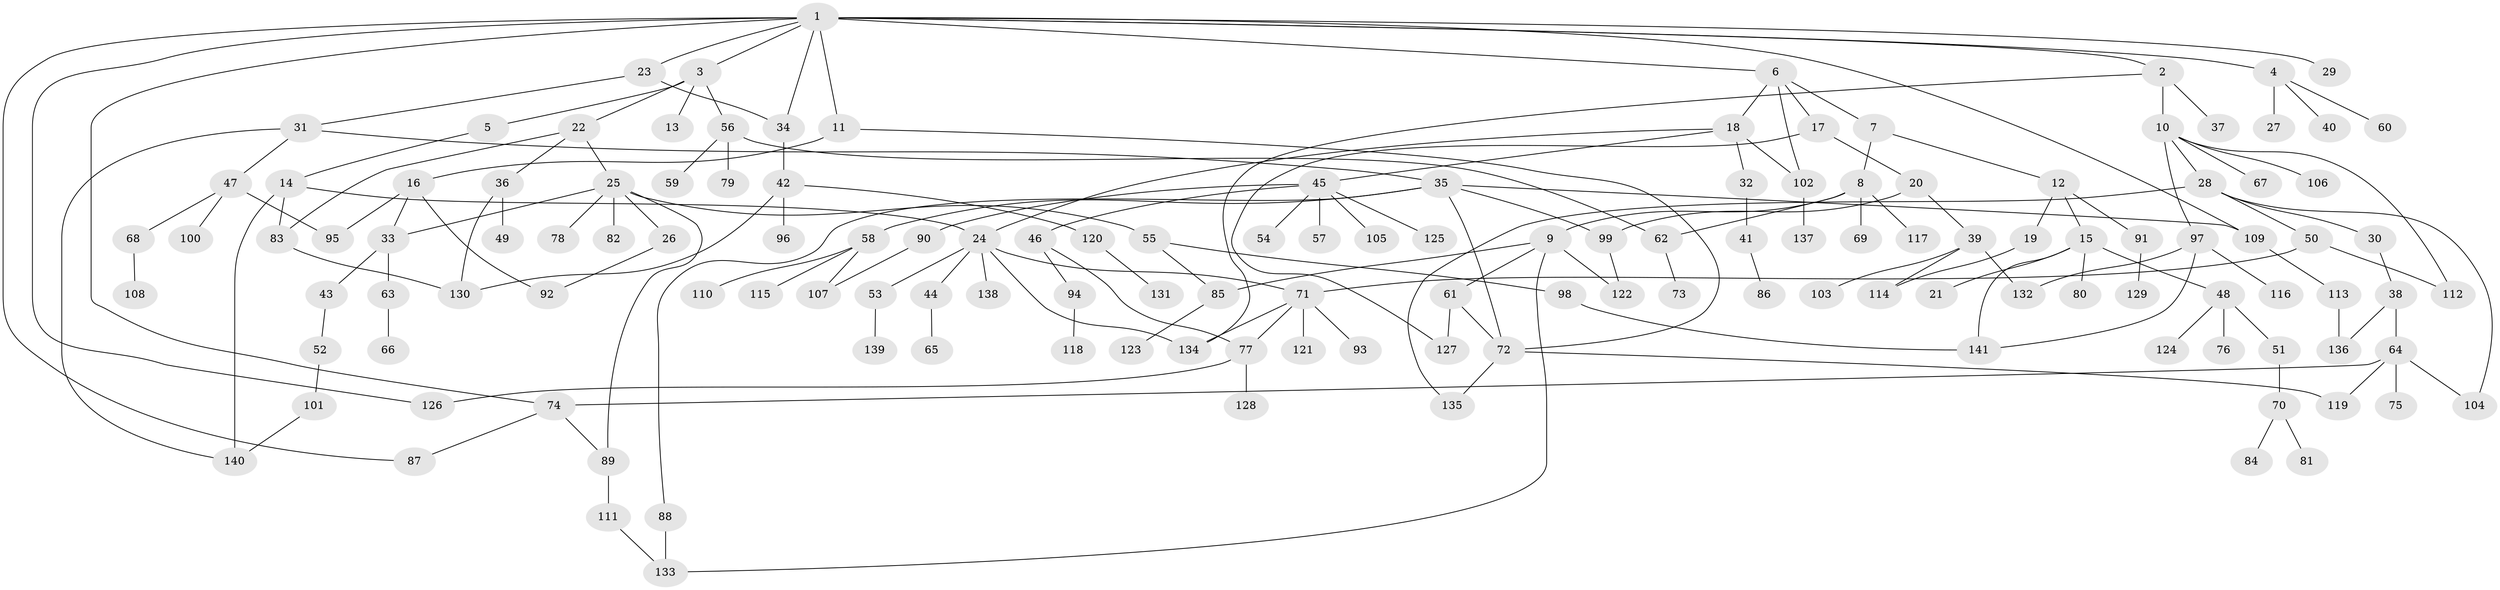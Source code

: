 // Generated by graph-tools (version 1.1) at 2025/34/03/09/25 02:34:14]
// undirected, 141 vertices, 179 edges
graph export_dot {
graph [start="1"]
  node [color=gray90,style=filled];
  1;
  2;
  3;
  4;
  5;
  6;
  7;
  8;
  9;
  10;
  11;
  12;
  13;
  14;
  15;
  16;
  17;
  18;
  19;
  20;
  21;
  22;
  23;
  24;
  25;
  26;
  27;
  28;
  29;
  30;
  31;
  32;
  33;
  34;
  35;
  36;
  37;
  38;
  39;
  40;
  41;
  42;
  43;
  44;
  45;
  46;
  47;
  48;
  49;
  50;
  51;
  52;
  53;
  54;
  55;
  56;
  57;
  58;
  59;
  60;
  61;
  62;
  63;
  64;
  65;
  66;
  67;
  68;
  69;
  70;
  71;
  72;
  73;
  74;
  75;
  76;
  77;
  78;
  79;
  80;
  81;
  82;
  83;
  84;
  85;
  86;
  87;
  88;
  89;
  90;
  91;
  92;
  93;
  94;
  95;
  96;
  97;
  98;
  99;
  100;
  101;
  102;
  103;
  104;
  105;
  106;
  107;
  108;
  109;
  110;
  111;
  112;
  113;
  114;
  115;
  116;
  117;
  118;
  119;
  120;
  121;
  122;
  123;
  124;
  125;
  126;
  127;
  128;
  129;
  130;
  131;
  132;
  133;
  134;
  135;
  136;
  137;
  138;
  139;
  140;
  141;
  1 -- 2;
  1 -- 3;
  1 -- 4;
  1 -- 6;
  1 -- 11;
  1 -- 23;
  1 -- 29;
  1 -- 34;
  1 -- 74;
  1 -- 87;
  1 -- 109;
  1 -- 126;
  2 -- 10;
  2 -- 37;
  2 -- 134;
  3 -- 5;
  3 -- 13;
  3 -- 22;
  3 -- 56;
  4 -- 27;
  4 -- 40;
  4 -- 60;
  5 -- 14;
  6 -- 7;
  6 -- 17;
  6 -- 18;
  6 -- 102;
  7 -- 8;
  7 -- 12;
  8 -- 9;
  8 -- 69;
  8 -- 117;
  8 -- 62;
  9 -- 61;
  9 -- 85;
  9 -- 133;
  9 -- 122;
  10 -- 28;
  10 -- 67;
  10 -- 97;
  10 -- 106;
  10 -- 112;
  11 -- 16;
  11 -- 72;
  12 -- 15;
  12 -- 19;
  12 -- 91;
  14 -- 24;
  14 -- 140;
  14 -- 83;
  15 -- 21;
  15 -- 48;
  15 -- 80;
  15 -- 141;
  16 -- 95;
  16 -- 33;
  16 -- 92;
  17 -- 20;
  17 -- 127;
  18 -- 32;
  18 -- 45;
  18 -- 24;
  18 -- 102;
  19 -- 114;
  20 -- 39;
  20 -- 99;
  22 -- 25;
  22 -- 36;
  22 -- 83;
  23 -- 31;
  23 -- 34;
  24 -- 44;
  24 -- 53;
  24 -- 71;
  24 -- 138;
  24 -- 134;
  25 -- 26;
  25 -- 33;
  25 -- 55;
  25 -- 78;
  25 -- 82;
  25 -- 89;
  26 -- 92;
  28 -- 30;
  28 -- 50;
  28 -- 104;
  28 -- 135;
  30 -- 38;
  31 -- 35;
  31 -- 47;
  31 -- 140;
  32 -- 41;
  33 -- 43;
  33 -- 63;
  34 -- 42;
  35 -- 58;
  35 -- 72;
  35 -- 88;
  35 -- 109;
  35 -- 99;
  36 -- 49;
  36 -- 130;
  38 -- 64;
  38 -- 136;
  39 -- 103;
  39 -- 132;
  39 -- 114;
  41 -- 86;
  42 -- 96;
  42 -- 120;
  42 -- 130;
  43 -- 52;
  44 -- 65;
  45 -- 46;
  45 -- 54;
  45 -- 57;
  45 -- 90;
  45 -- 105;
  45 -- 125;
  46 -- 94;
  46 -- 77;
  47 -- 68;
  47 -- 100;
  47 -- 95;
  48 -- 51;
  48 -- 76;
  48 -- 124;
  50 -- 112;
  50 -- 71;
  51 -- 70;
  52 -- 101;
  53 -- 139;
  55 -- 98;
  55 -- 85;
  56 -- 59;
  56 -- 62;
  56 -- 79;
  58 -- 107;
  58 -- 110;
  58 -- 115;
  61 -- 72;
  61 -- 127;
  62 -- 73;
  63 -- 66;
  64 -- 75;
  64 -- 104;
  64 -- 74;
  64 -- 119;
  68 -- 108;
  70 -- 81;
  70 -- 84;
  71 -- 77;
  71 -- 93;
  71 -- 121;
  71 -- 134;
  72 -- 119;
  72 -- 135;
  74 -- 89;
  74 -- 87;
  77 -- 126;
  77 -- 128;
  83 -- 130;
  85 -- 123;
  88 -- 133;
  89 -- 111;
  90 -- 107;
  91 -- 129;
  94 -- 118;
  97 -- 116;
  97 -- 132;
  97 -- 141;
  98 -- 141;
  99 -- 122;
  101 -- 140;
  102 -- 137;
  109 -- 113;
  111 -- 133;
  113 -- 136;
  120 -- 131;
}

